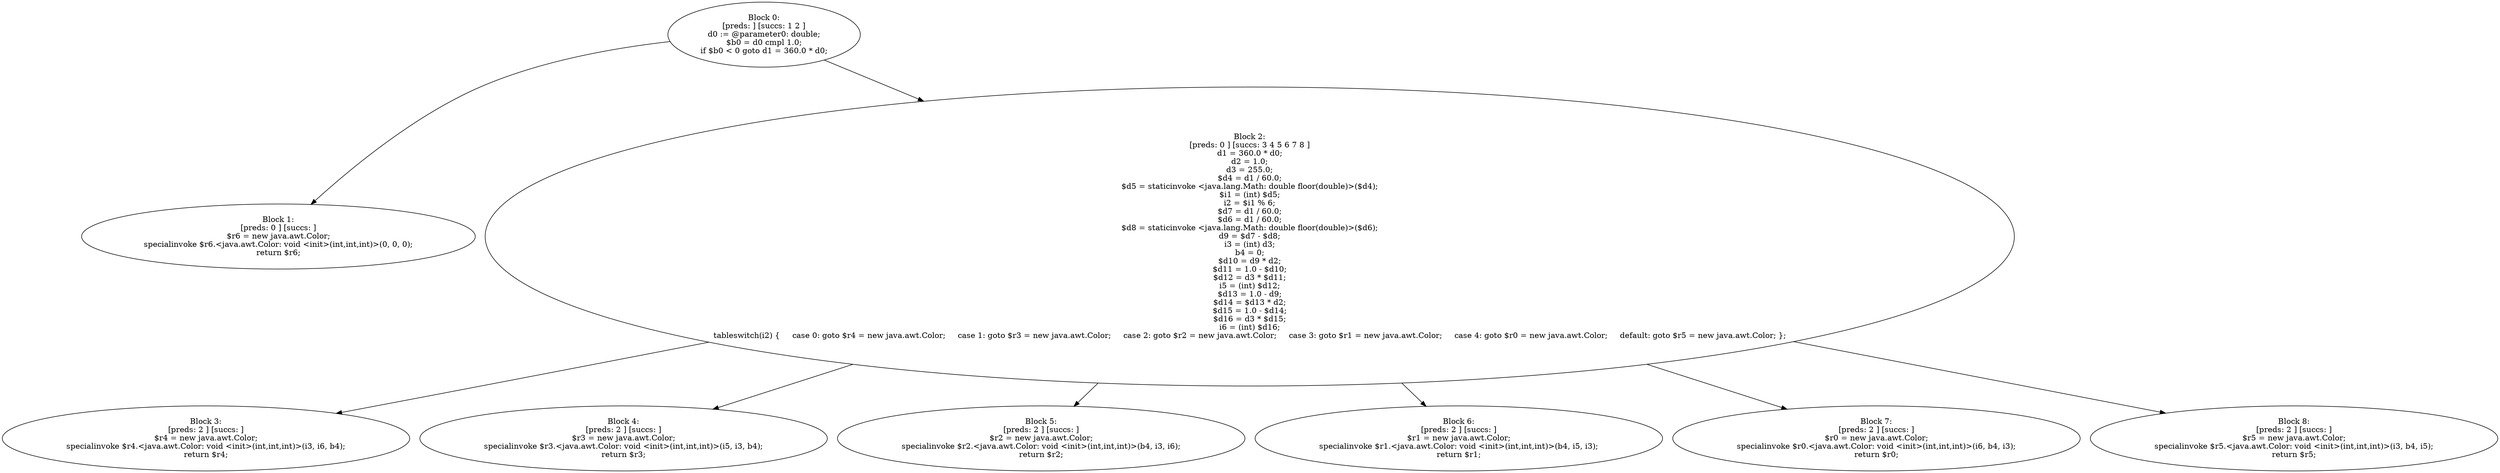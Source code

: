 digraph "unitGraph" {
    "Block 0:
[preds: ] [succs: 1 2 ]
d0 := @parameter0: double;
$b0 = d0 cmpl 1.0;
if $b0 < 0 goto d1 = 360.0 * d0;
"
    "Block 1:
[preds: 0 ] [succs: ]
$r6 = new java.awt.Color;
specialinvoke $r6.<java.awt.Color: void <init>(int,int,int)>(0, 0, 0);
return $r6;
"
    "Block 2:
[preds: 0 ] [succs: 3 4 5 6 7 8 ]
d1 = 360.0 * d0;
d2 = 1.0;
d3 = 255.0;
$d4 = d1 / 60.0;
$d5 = staticinvoke <java.lang.Math: double floor(double)>($d4);
$i1 = (int) $d5;
i2 = $i1 % 6;
$d7 = d1 / 60.0;
$d6 = d1 / 60.0;
$d8 = staticinvoke <java.lang.Math: double floor(double)>($d6);
d9 = $d7 - $d8;
i3 = (int) d3;
b4 = 0;
$d10 = d9 * d2;
$d11 = 1.0 - $d10;
$d12 = d3 * $d11;
i5 = (int) $d12;
$d13 = 1.0 - d9;
$d14 = $d13 * d2;
$d15 = 1.0 - $d14;
$d16 = d3 * $d15;
i6 = (int) $d16;
tableswitch(i2) {     case 0: goto $r4 = new java.awt.Color;     case 1: goto $r3 = new java.awt.Color;     case 2: goto $r2 = new java.awt.Color;     case 3: goto $r1 = new java.awt.Color;     case 4: goto $r0 = new java.awt.Color;     default: goto $r5 = new java.awt.Color; };
"
    "Block 3:
[preds: 2 ] [succs: ]
$r4 = new java.awt.Color;
specialinvoke $r4.<java.awt.Color: void <init>(int,int,int)>(i3, i6, b4);
return $r4;
"
    "Block 4:
[preds: 2 ] [succs: ]
$r3 = new java.awt.Color;
specialinvoke $r3.<java.awt.Color: void <init>(int,int,int)>(i5, i3, b4);
return $r3;
"
    "Block 5:
[preds: 2 ] [succs: ]
$r2 = new java.awt.Color;
specialinvoke $r2.<java.awt.Color: void <init>(int,int,int)>(b4, i3, i6);
return $r2;
"
    "Block 6:
[preds: 2 ] [succs: ]
$r1 = new java.awt.Color;
specialinvoke $r1.<java.awt.Color: void <init>(int,int,int)>(b4, i5, i3);
return $r1;
"
    "Block 7:
[preds: 2 ] [succs: ]
$r0 = new java.awt.Color;
specialinvoke $r0.<java.awt.Color: void <init>(int,int,int)>(i6, b4, i3);
return $r0;
"
    "Block 8:
[preds: 2 ] [succs: ]
$r5 = new java.awt.Color;
specialinvoke $r5.<java.awt.Color: void <init>(int,int,int)>(i3, b4, i5);
return $r5;
"
    "Block 0:
[preds: ] [succs: 1 2 ]
d0 := @parameter0: double;
$b0 = d0 cmpl 1.0;
if $b0 < 0 goto d1 = 360.0 * d0;
"->"Block 1:
[preds: 0 ] [succs: ]
$r6 = new java.awt.Color;
specialinvoke $r6.<java.awt.Color: void <init>(int,int,int)>(0, 0, 0);
return $r6;
";
    "Block 0:
[preds: ] [succs: 1 2 ]
d0 := @parameter0: double;
$b0 = d0 cmpl 1.0;
if $b0 < 0 goto d1 = 360.0 * d0;
"->"Block 2:
[preds: 0 ] [succs: 3 4 5 6 7 8 ]
d1 = 360.0 * d0;
d2 = 1.0;
d3 = 255.0;
$d4 = d1 / 60.0;
$d5 = staticinvoke <java.lang.Math: double floor(double)>($d4);
$i1 = (int) $d5;
i2 = $i1 % 6;
$d7 = d1 / 60.0;
$d6 = d1 / 60.0;
$d8 = staticinvoke <java.lang.Math: double floor(double)>($d6);
d9 = $d7 - $d8;
i3 = (int) d3;
b4 = 0;
$d10 = d9 * d2;
$d11 = 1.0 - $d10;
$d12 = d3 * $d11;
i5 = (int) $d12;
$d13 = 1.0 - d9;
$d14 = $d13 * d2;
$d15 = 1.0 - $d14;
$d16 = d3 * $d15;
i6 = (int) $d16;
tableswitch(i2) {     case 0: goto $r4 = new java.awt.Color;     case 1: goto $r3 = new java.awt.Color;     case 2: goto $r2 = new java.awt.Color;     case 3: goto $r1 = new java.awt.Color;     case 4: goto $r0 = new java.awt.Color;     default: goto $r5 = new java.awt.Color; };
";
    "Block 2:
[preds: 0 ] [succs: 3 4 5 6 7 8 ]
d1 = 360.0 * d0;
d2 = 1.0;
d3 = 255.0;
$d4 = d1 / 60.0;
$d5 = staticinvoke <java.lang.Math: double floor(double)>($d4);
$i1 = (int) $d5;
i2 = $i1 % 6;
$d7 = d1 / 60.0;
$d6 = d1 / 60.0;
$d8 = staticinvoke <java.lang.Math: double floor(double)>($d6);
d9 = $d7 - $d8;
i3 = (int) d3;
b4 = 0;
$d10 = d9 * d2;
$d11 = 1.0 - $d10;
$d12 = d3 * $d11;
i5 = (int) $d12;
$d13 = 1.0 - d9;
$d14 = $d13 * d2;
$d15 = 1.0 - $d14;
$d16 = d3 * $d15;
i6 = (int) $d16;
tableswitch(i2) {     case 0: goto $r4 = new java.awt.Color;     case 1: goto $r3 = new java.awt.Color;     case 2: goto $r2 = new java.awt.Color;     case 3: goto $r1 = new java.awt.Color;     case 4: goto $r0 = new java.awt.Color;     default: goto $r5 = new java.awt.Color; };
"->"Block 3:
[preds: 2 ] [succs: ]
$r4 = new java.awt.Color;
specialinvoke $r4.<java.awt.Color: void <init>(int,int,int)>(i3, i6, b4);
return $r4;
";
    "Block 2:
[preds: 0 ] [succs: 3 4 5 6 7 8 ]
d1 = 360.0 * d0;
d2 = 1.0;
d3 = 255.0;
$d4 = d1 / 60.0;
$d5 = staticinvoke <java.lang.Math: double floor(double)>($d4);
$i1 = (int) $d5;
i2 = $i1 % 6;
$d7 = d1 / 60.0;
$d6 = d1 / 60.0;
$d8 = staticinvoke <java.lang.Math: double floor(double)>($d6);
d9 = $d7 - $d8;
i3 = (int) d3;
b4 = 0;
$d10 = d9 * d2;
$d11 = 1.0 - $d10;
$d12 = d3 * $d11;
i5 = (int) $d12;
$d13 = 1.0 - d9;
$d14 = $d13 * d2;
$d15 = 1.0 - $d14;
$d16 = d3 * $d15;
i6 = (int) $d16;
tableswitch(i2) {     case 0: goto $r4 = new java.awt.Color;     case 1: goto $r3 = new java.awt.Color;     case 2: goto $r2 = new java.awt.Color;     case 3: goto $r1 = new java.awt.Color;     case 4: goto $r0 = new java.awt.Color;     default: goto $r5 = new java.awt.Color; };
"->"Block 4:
[preds: 2 ] [succs: ]
$r3 = new java.awt.Color;
specialinvoke $r3.<java.awt.Color: void <init>(int,int,int)>(i5, i3, b4);
return $r3;
";
    "Block 2:
[preds: 0 ] [succs: 3 4 5 6 7 8 ]
d1 = 360.0 * d0;
d2 = 1.0;
d3 = 255.0;
$d4 = d1 / 60.0;
$d5 = staticinvoke <java.lang.Math: double floor(double)>($d4);
$i1 = (int) $d5;
i2 = $i1 % 6;
$d7 = d1 / 60.0;
$d6 = d1 / 60.0;
$d8 = staticinvoke <java.lang.Math: double floor(double)>($d6);
d9 = $d7 - $d8;
i3 = (int) d3;
b4 = 0;
$d10 = d9 * d2;
$d11 = 1.0 - $d10;
$d12 = d3 * $d11;
i5 = (int) $d12;
$d13 = 1.0 - d9;
$d14 = $d13 * d2;
$d15 = 1.0 - $d14;
$d16 = d3 * $d15;
i6 = (int) $d16;
tableswitch(i2) {     case 0: goto $r4 = new java.awt.Color;     case 1: goto $r3 = new java.awt.Color;     case 2: goto $r2 = new java.awt.Color;     case 3: goto $r1 = new java.awt.Color;     case 4: goto $r0 = new java.awt.Color;     default: goto $r5 = new java.awt.Color; };
"->"Block 5:
[preds: 2 ] [succs: ]
$r2 = new java.awt.Color;
specialinvoke $r2.<java.awt.Color: void <init>(int,int,int)>(b4, i3, i6);
return $r2;
";
    "Block 2:
[preds: 0 ] [succs: 3 4 5 6 7 8 ]
d1 = 360.0 * d0;
d2 = 1.0;
d3 = 255.0;
$d4 = d1 / 60.0;
$d5 = staticinvoke <java.lang.Math: double floor(double)>($d4);
$i1 = (int) $d5;
i2 = $i1 % 6;
$d7 = d1 / 60.0;
$d6 = d1 / 60.0;
$d8 = staticinvoke <java.lang.Math: double floor(double)>($d6);
d9 = $d7 - $d8;
i3 = (int) d3;
b4 = 0;
$d10 = d9 * d2;
$d11 = 1.0 - $d10;
$d12 = d3 * $d11;
i5 = (int) $d12;
$d13 = 1.0 - d9;
$d14 = $d13 * d2;
$d15 = 1.0 - $d14;
$d16 = d3 * $d15;
i6 = (int) $d16;
tableswitch(i2) {     case 0: goto $r4 = new java.awt.Color;     case 1: goto $r3 = new java.awt.Color;     case 2: goto $r2 = new java.awt.Color;     case 3: goto $r1 = new java.awt.Color;     case 4: goto $r0 = new java.awt.Color;     default: goto $r5 = new java.awt.Color; };
"->"Block 6:
[preds: 2 ] [succs: ]
$r1 = new java.awt.Color;
specialinvoke $r1.<java.awt.Color: void <init>(int,int,int)>(b4, i5, i3);
return $r1;
";
    "Block 2:
[preds: 0 ] [succs: 3 4 5 6 7 8 ]
d1 = 360.0 * d0;
d2 = 1.0;
d3 = 255.0;
$d4 = d1 / 60.0;
$d5 = staticinvoke <java.lang.Math: double floor(double)>($d4);
$i1 = (int) $d5;
i2 = $i1 % 6;
$d7 = d1 / 60.0;
$d6 = d1 / 60.0;
$d8 = staticinvoke <java.lang.Math: double floor(double)>($d6);
d9 = $d7 - $d8;
i3 = (int) d3;
b4 = 0;
$d10 = d9 * d2;
$d11 = 1.0 - $d10;
$d12 = d3 * $d11;
i5 = (int) $d12;
$d13 = 1.0 - d9;
$d14 = $d13 * d2;
$d15 = 1.0 - $d14;
$d16 = d3 * $d15;
i6 = (int) $d16;
tableswitch(i2) {     case 0: goto $r4 = new java.awt.Color;     case 1: goto $r3 = new java.awt.Color;     case 2: goto $r2 = new java.awt.Color;     case 3: goto $r1 = new java.awt.Color;     case 4: goto $r0 = new java.awt.Color;     default: goto $r5 = new java.awt.Color; };
"->"Block 7:
[preds: 2 ] [succs: ]
$r0 = new java.awt.Color;
specialinvoke $r0.<java.awt.Color: void <init>(int,int,int)>(i6, b4, i3);
return $r0;
";
    "Block 2:
[preds: 0 ] [succs: 3 4 5 6 7 8 ]
d1 = 360.0 * d0;
d2 = 1.0;
d3 = 255.0;
$d4 = d1 / 60.0;
$d5 = staticinvoke <java.lang.Math: double floor(double)>($d4);
$i1 = (int) $d5;
i2 = $i1 % 6;
$d7 = d1 / 60.0;
$d6 = d1 / 60.0;
$d8 = staticinvoke <java.lang.Math: double floor(double)>($d6);
d9 = $d7 - $d8;
i3 = (int) d3;
b4 = 0;
$d10 = d9 * d2;
$d11 = 1.0 - $d10;
$d12 = d3 * $d11;
i5 = (int) $d12;
$d13 = 1.0 - d9;
$d14 = $d13 * d2;
$d15 = 1.0 - $d14;
$d16 = d3 * $d15;
i6 = (int) $d16;
tableswitch(i2) {     case 0: goto $r4 = new java.awt.Color;     case 1: goto $r3 = new java.awt.Color;     case 2: goto $r2 = new java.awt.Color;     case 3: goto $r1 = new java.awt.Color;     case 4: goto $r0 = new java.awt.Color;     default: goto $r5 = new java.awt.Color; };
"->"Block 8:
[preds: 2 ] [succs: ]
$r5 = new java.awt.Color;
specialinvoke $r5.<java.awt.Color: void <init>(int,int,int)>(i3, b4, i5);
return $r5;
";
}
